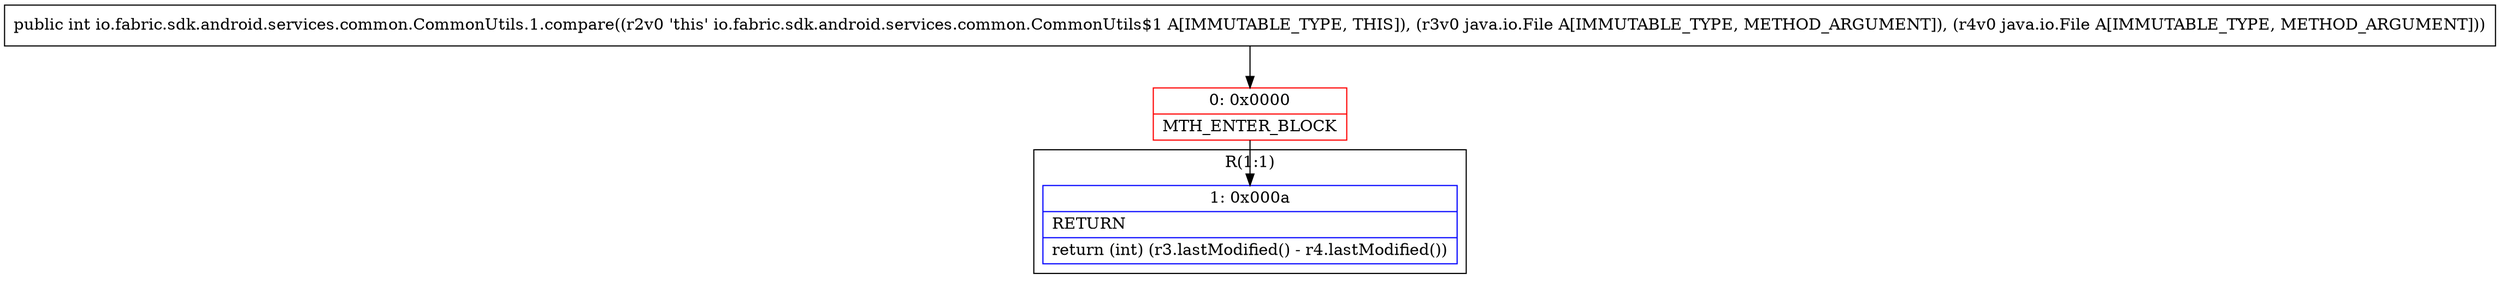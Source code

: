 digraph "CFG forio.fabric.sdk.android.services.common.CommonUtils.1.compare(Ljava\/io\/File;Ljava\/io\/File;)I" {
subgraph cluster_Region_545823277 {
label = "R(1:1)";
node [shape=record,color=blue];
Node_1 [shape=record,label="{1\:\ 0x000a|RETURN\l|return (int) (r3.lastModified() \- r4.lastModified())\l}"];
}
Node_0 [shape=record,color=red,label="{0\:\ 0x0000|MTH_ENTER_BLOCK\l}"];
MethodNode[shape=record,label="{public int io.fabric.sdk.android.services.common.CommonUtils.1.compare((r2v0 'this' io.fabric.sdk.android.services.common.CommonUtils$1 A[IMMUTABLE_TYPE, THIS]), (r3v0 java.io.File A[IMMUTABLE_TYPE, METHOD_ARGUMENT]), (r4v0 java.io.File A[IMMUTABLE_TYPE, METHOD_ARGUMENT])) }"];
MethodNode -> Node_0;
Node_0 -> Node_1;
}

